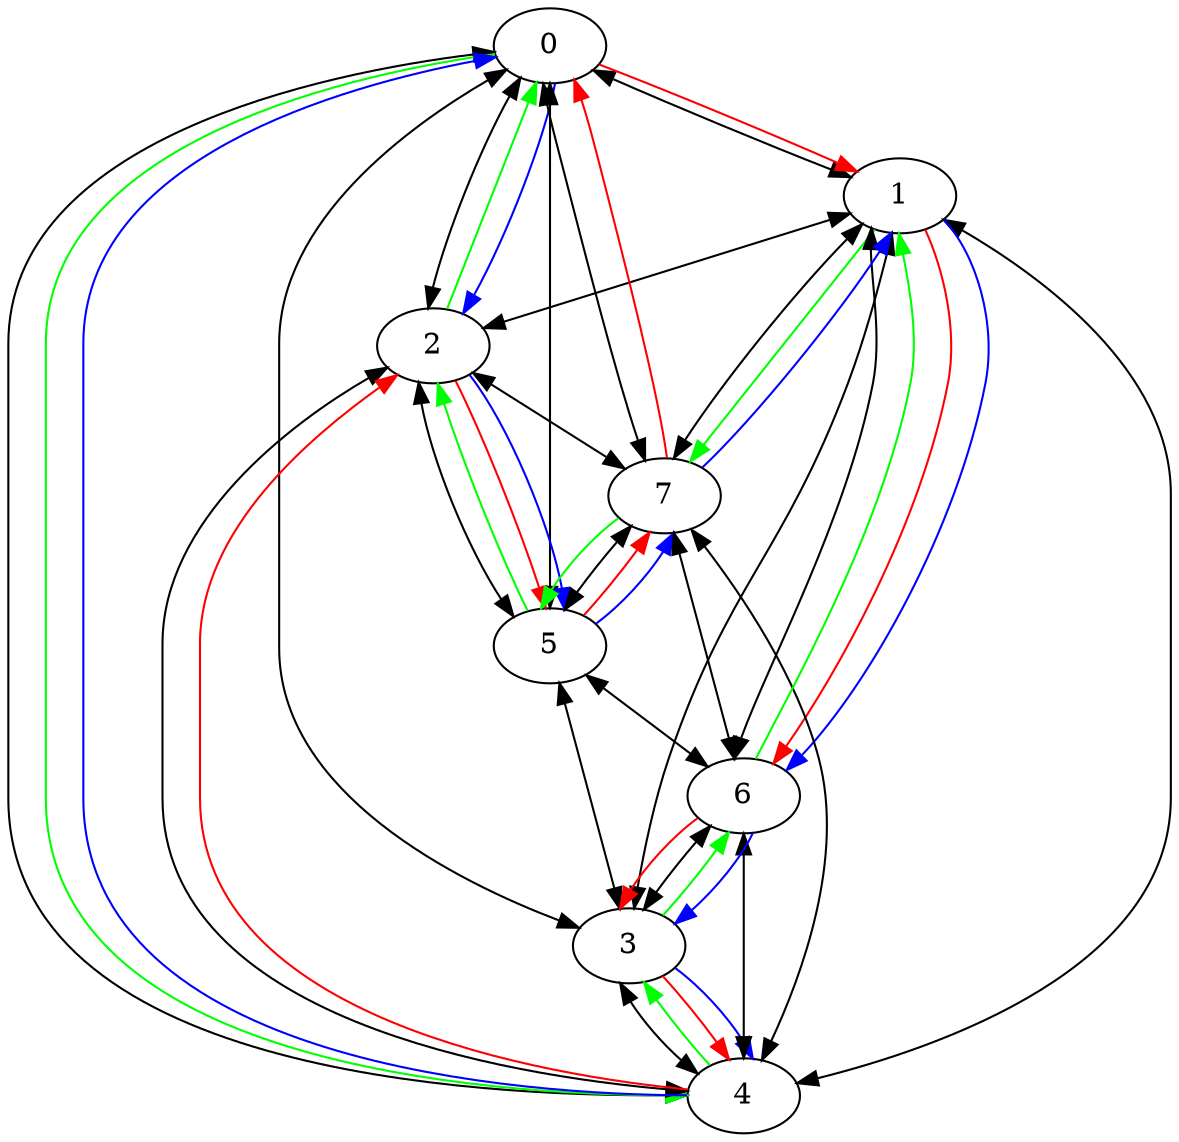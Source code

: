 digraph {
	0 -> 1 [weight=1][dir="both"]
	0 -> 2 [weight=1][dir="both"]
	0 -> 3 [weight=1][dir="both"]
	0 -> 4 [weight=1][dir="both"]
	0 -> 5 [weight=8][dir="both"]
	0 -> 7 [weight=3][dir="both"]
	1 -> 2 [weight=5][dir="both"]
	1 -> 3 [weight=3][dir="both"]
	1 -> 4 [weight=6][dir="both"]
	1 -> 6 [weight=1][dir="both"]
	1 -> 7 [weight=1][dir="both"]
	2 -> 4 [weight=5][dir="both"]
	2 -> 5 [weight=1][dir="both"]
	2 -> 7 [weight=7][dir="both"]
	3 -> 4 [weight=1][dir="both"]
	3 -> 5 [weight=8][dir="both"]
	3 -> 6 [weight=1][dir="both"]
	4 -> 6 [weight=8][dir="both"]
	4 -> 7 [weight=8][dir="both"]
	5 -> 6 [weight=4][dir="both"]
	5 -> 7 [weight=7][dir="both"]
	6 -> 7 [weight=4][dir="both"]

	0 -> 4 [color=green]
	4 -> 3 [color=green]
	3 -> 6 [color=green]
	6 -> 1 [color=green]
	1 -> 7 [color=green]
	7 -> 5 [color=green]
	5 -> 2 [color=green]
	2 -> 0 [color=green]

	0 -> 1 [color=red]
	1 -> 6 [color=red]
	6 -> 3 [color=red]
	3 -> 4 [color=red]
	4 -> 2 [color=red]
	2 -> 5 [color=red]
	5 -> 7 [color=red]
	7 -> 0 [color=red]

	0 -> 2 [color=blue]
	2 -> 5 [color=blue]
	5 -> 7 [color=blue]
	7 -> 1 [color=blue]
	1 -> 6 [color=blue]
	6 -> 3 [color=blue]
	3 -> 4 [color=blue]
	4 -> 0 [color=blue]
}